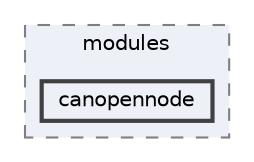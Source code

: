 digraph "build/modules/canopennode"
{
 // LATEX_PDF_SIZE
  bgcolor="transparent";
  edge [fontname=Helvetica,fontsize=10,labelfontname=Helvetica,labelfontsize=10];
  node [fontname=Helvetica,fontsize=10,shape=box,height=0.2,width=0.4];
  compound=true
  subgraph clusterdir_587cd7e785de0867f5b3392122b4ea11 {
    graph [ bgcolor="#edf0f7", pencolor="grey50", label="modules", fontname=Helvetica,fontsize=10 style="filled,dashed", URL="dir_587cd7e785de0867f5b3392122b4ea11.html",tooltip=""]
  dir_c8d08e6a84cbed55cc47971956d2c774 [label="canopennode", fillcolor="#edf0f7", color="grey25", style="filled,bold", URL="dir_c8d08e6a84cbed55cc47971956d2c774.html",tooltip=""];
  }
}
